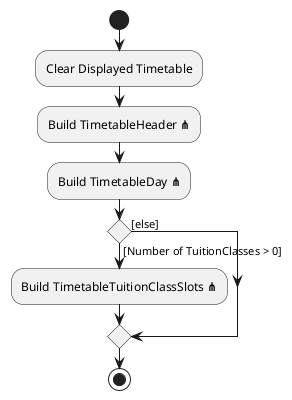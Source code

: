 @startuml
start

:Clear Displayed Timetable;

:Build TimetableHeader **<U+22D4>**;

:Build TimetableDay **<U+22D4>**;

'Since the beta syntax does not support placing the condition outside the
'diamond we place it as the true branch instead.

if () then ([Number of TuitionClasses > 0])
    :Build TimetableTuitionClassSlots **<U+22D4>**;
else ([else])
endif
stop
@enduml
